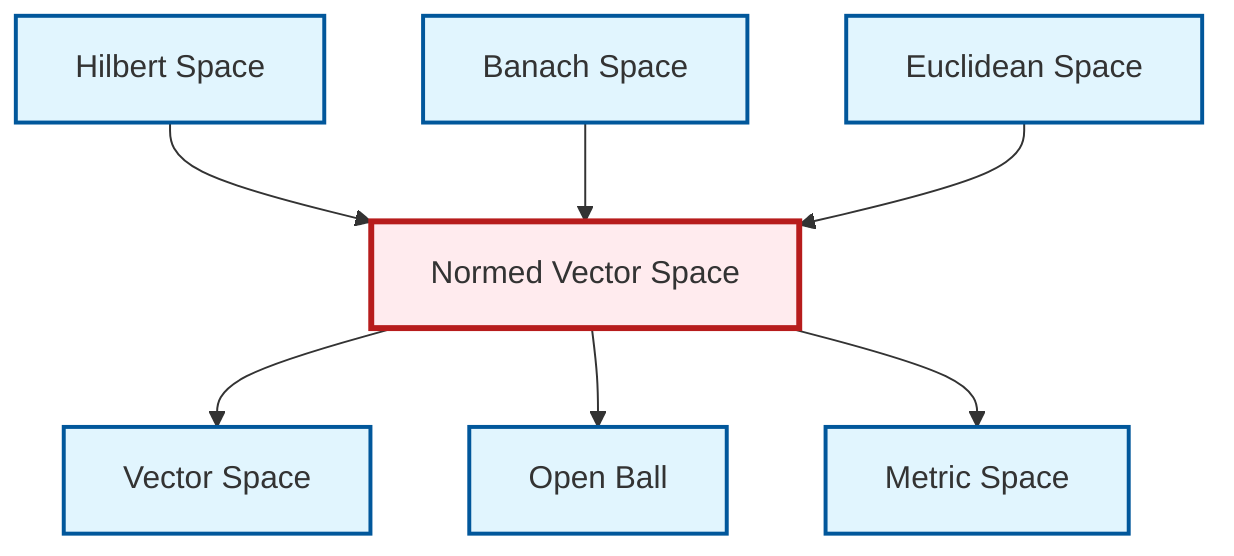 graph TD
    classDef definition fill:#e1f5fe,stroke:#01579b,stroke-width:2px
    classDef theorem fill:#f3e5f5,stroke:#4a148c,stroke-width:2px
    classDef axiom fill:#fff3e0,stroke:#e65100,stroke-width:2px
    classDef example fill:#e8f5e9,stroke:#1b5e20,stroke-width:2px
    classDef current fill:#ffebee,stroke:#b71c1c,stroke-width:3px
    def-normed-vector-space["Normed Vector Space"]:::definition
    def-metric-space["Metric Space"]:::definition
    def-hilbert-space["Hilbert Space"]:::definition
    def-banach-space["Banach Space"]:::definition
    def-euclidean-space["Euclidean Space"]:::definition
    def-open-ball["Open Ball"]:::definition
    def-vector-space["Vector Space"]:::definition
    def-normed-vector-space --> def-vector-space
    def-hilbert-space --> def-normed-vector-space
    def-banach-space --> def-normed-vector-space
    def-normed-vector-space --> def-open-ball
    def-euclidean-space --> def-normed-vector-space
    def-normed-vector-space --> def-metric-space
    class def-normed-vector-space current